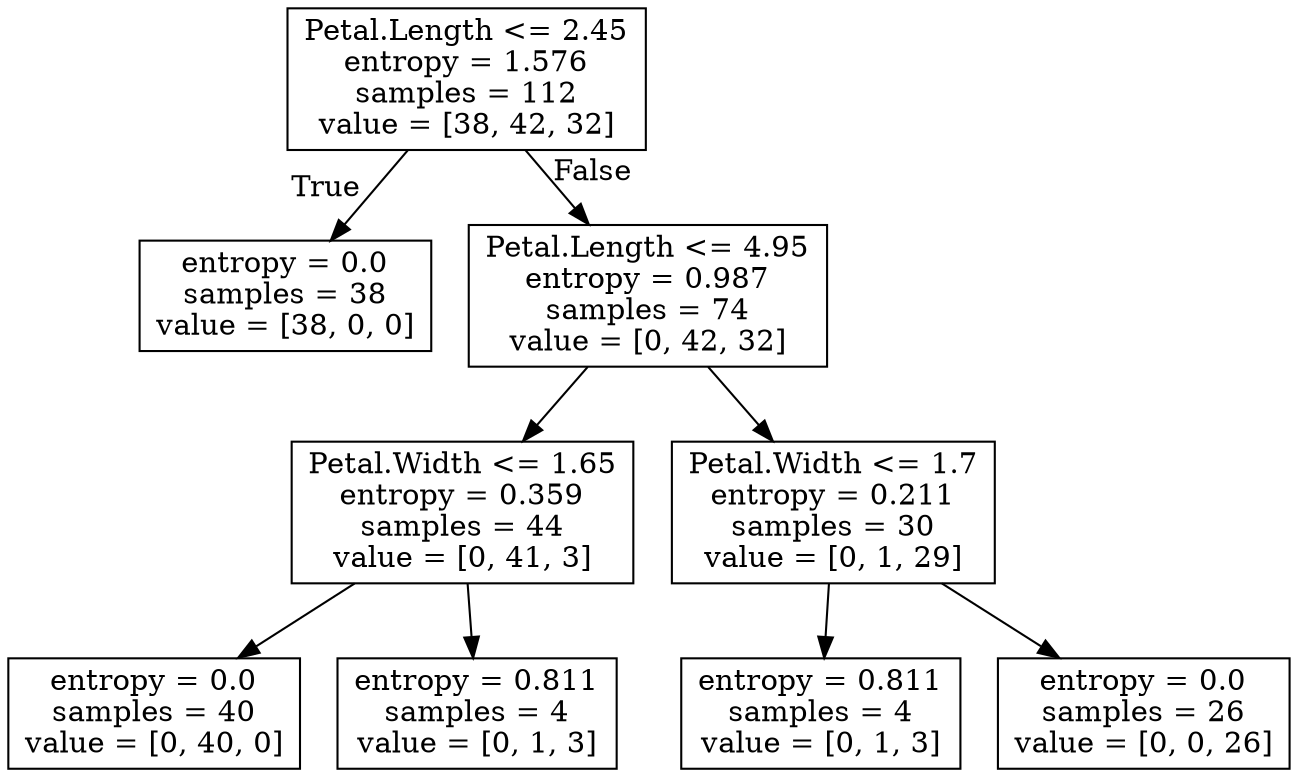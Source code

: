 digraph Tree {
node [shape=box] ;
0 [label="Petal.Length <= 2.45\nentropy = 1.576\nsamples = 112\nvalue = [38, 42, 32]"] ;
1 [label="entropy = 0.0\nsamples = 38\nvalue = [38, 0, 0]"] ;
0 -> 1 [labeldistance=2.5, labelangle=45, headlabel="True"] ;
2 [label="Petal.Length <= 4.95\nentropy = 0.987\nsamples = 74\nvalue = [0, 42, 32]"] ;
0 -> 2 [labeldistance=2.5, labelangle=-45, headlabel="False"] ;
3 [label="Petal.Width <= 1.65\nentropy = 0.359\nsamples = 44\nvalue = [0, 41, 3]"] ;
2 -> 3 ;
4 [label="entropy = 0.0\nsamples = 40\nvalue = [0, 40, 0]"] ;
3 -> 4 ;
5 [label="entropy = 0.811\nsamples = 4\nvalue = [0, 1, 3]"] ;
3 -> 5 ;
6 [label="Petal.Width <= 1.7\nentropy = 0.211\nsamples = 30\nvalue = [0, 1, 29]"] ;
2 -> 6 ;
7 [label="entropy = 0.811\nsamples = 4\nvalue = [0, 1, 3]"] ;
6 -> 7 ;
8 [label="entropy = 0.0\nsamples = 26\nvalue = [0, 0, 26]"] ;
6 -> 8 ;
}